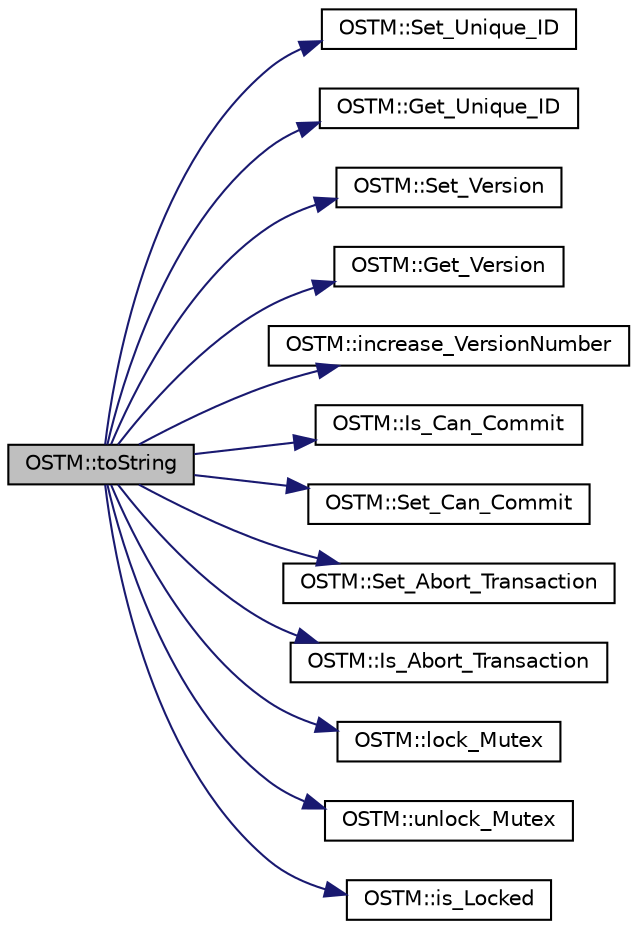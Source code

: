digraph "OSTM::toString"
{
  edge [fontname="Helvetica",fontsize="10",labelfontname="Helvetica",labelfontsize="10"];
  node [fontname="Helvetica",fontsize="10",shape=record];
  rankdir="LR";
  Node1 [label="OSTM::toString",height=0.2,width=0.4,color="black", fillcolor="grey75", style="filled", fontcolor="black"];
  Node1 -> Node2 [color="midnightblue",fontsize="10",style="solid",fontname="Helvetica"];
  Node2 [label="OSTM::Set_Unique_ID",height=0.2,width=0.4,color="black", fillcolor="white", style="filled",URL="$class_o_s_t_m.html#ab5019a32185631c08abbf826422f2d93",tooltip="setter for unique id "];
  Node1 -> Node3 [color="midnightblue",fontsize="10",style="solid",fontname="Helvetica"];
  Node3 [label="OSTM::Get_Unique_ID",height=0.2,width=0.4,color="black", fillcolor="white", style="filled",URL="$class_o_s_t_m.html#a5a01a8b98d16b1d1904ecf9356e7b71d",tooltip="getter for unique id "];
  Node1 -> Node4 [color="midnightblue",fontsize="10",style="solid",fontname="Helvetica"];
  Node4 [label="OSTM::Set_Version",height=0.2,width=0.4,color="black", fillcolor="white", style="filled",URL="$class_o_s_t_m.html#a9529ad8d6d28c1f0cc9b86ed91df1ae1",tooltip="setter for version number "];
  Node1 -> Node5 [color="midnightblue",fontsize="10",style="solid",fontname="Helvetica"];
  Node5 [label="OSTM::Get_Version",height=0.2,width=0.4,color="black", fillcolor="white", style="filled",URL="$class_o_s_t_m.html#a1f1db9d482f22c8e7caa17dfb340626b",tooltip="getter for version number "];
  Node1 -> Node6 [color="midnightblue",fontsize="10",style="solid",fontname="Helvetica"];
  Node6 [label="OSTM::increase_VersionNumber",height=0.2,width=0.4,color="black", fillcolor="white", style="filled",URL="$class_o_s_t_m.html#a5f90caa4384d371c16b7cac860d9f89a",tooltip="commit time increase version number to child object "];
  Node1 -> Node7 [color="midnightblue",fontsize="10",style="solid",fontname="Helvetica"];
  Node7 [label="OSTM::Is_Can_Commit",height=0.2,width=0.4,color="black", fillcolor="white", style="filled",URL="$class_o_s_t_m.html#a8df39ced3b401aa466df97e26d14b1b7",tooltip="NOT USED YET. "];
  Node1 -> Node8 [color="midnightblue",fontsize="10",style="solid",fontname="Helvetica"];
  Node8 [label="OSTM::Set_Can_Commit",height=0.2,width=0.4,color="black", fillcolor="white", style="filled",URL="$class_o_s_t_m.html#a813ee61c9d1c83c6a6ae30d12aca8a5d",tooltip="NOT USED YET. "];
  Node1 -> Node9 [color="midnightblue",fontsize="10",style="solid",fontname="Helvetica"];
  Node9 [label="OSTM::Set_Abort_Transaction",height=0.2,width=0.4,color="black", fillcolor="white", style="filled",URL="$class_o_s_t_m.html#aba384cf65c5f56f5b86833730c3c6ea4",tooltip="NOT USED YET. "];
  Node1 -> Node10 [color="midnightblue",fontsize="10",style="solid",fontname="Helvetica"];
  Node10 [label="OSTM::Is_Abort_Transaction",height=0.2,width=0.4,color="black", fillcolor="white", style="filled",URL="$class_o_s_t_m.html#afc2851abf5342c3c67342c2c14820115",tooltip="NOT USED YET. "];
  Node1 -> Node11 [color="midnightblue",fontsize="10",style="solid",fontname="Helvetica"];
  Node11 [label="OSTM::lock_Mutex",height=0.2,width=0.4,color="black", fillcolor="white", style="filled",URL="$class_o_s_t_m.html#af192c598a3c647f37aaba5757e60240f",tooltip="object unique lock, locks mutex "];
  Node1 -> Node12 [color="midnightblue",fontsize="10",style="solid",fontname="Helvetica"];
  Node12 [label="OSTM::unlock_Mutex",height=0.2,width=0.4,color="black", fillcolor="white", style="filled",URL="$class_o_s_t_m.html#a6cd703bc26c719fd95b4f5362d050762",tooltip="object unique lock, unlocks mutex "];
  Node1 -> Node13 [color="midnightblue",fontsize="10",style="solid",fontname="Helvetica"];
  Node13 [label="OSTM::is_Locked",height=0.2,width=0.4,color="black", fillcolor="white", style="filled",URL="$class_o_s_t_m.html#afb6520023ed2c4a6188b688c46f192d0",tooltip="object unique lock, try locks mutex return boolean value depends on the lock state ..."];
}

